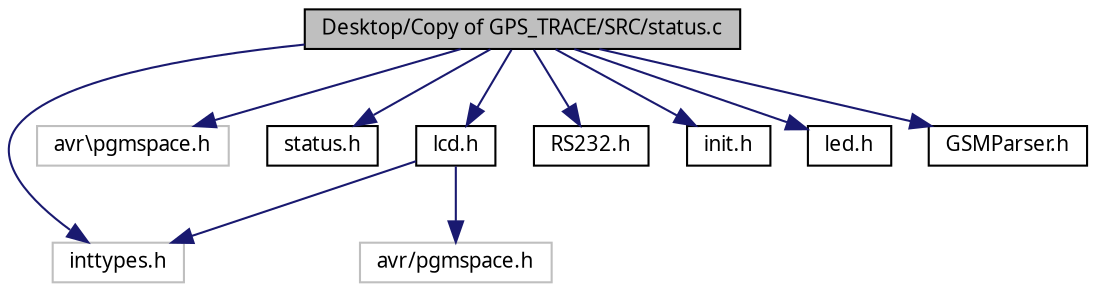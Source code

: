 digraph G
{
  edge [fontname="FreeSans.ttf",fontsize=10,labelfontname="FreeSans.ttf",labelfontsize=10];
  node [fontname="FreeSans.ttf",fontsize=10,shape=record];
  Node1 [label="Desktop/Copy of GPS_TRACE/SRC/status.c",height=0.2,width=0.4,color="black", fillcolor="grey75", style="filled" fontcolor="black"];
  Node1 -> Node2 [color="midnightblue",fontsize=10,style="solid"];
  Node2 [label="inttypes.h",height=0.2,width=0.4,color="grey75", fillcolor="white", style="filled"];
  Node1 -> Node3 [color="midnightblue",fontsize=10,style="solid"];
  Node3 [label="avr\\pgmspace.h",height=0.2,width=0.4,color="grey75", fillcolor="white", style="filled"];
  Node1 -> Node4 [color="midnightblue",fontsize=10,style="solid"];
  Node4 [label="status.h",height=0.2,width=0.4,color="black", fillcolor="white", style="filled",URL="$status_8h.html"];
  Node1 -> Node5 [color="midnightblue",fontsize=10,style="solid"];
  Node5 [label="lcd.h",height=0.2,width=0.4,color="black", fillcolor="white", style="filled",URL="$lcd_8h.html"];
  Node5 -> Node2 [color="midnightblue",fontsize=10,style="solid"];
  Node5 -> Node6 [color="midnightblue",fontsize=10,style="solid"];
  Node6 [label="avr/pgmspace.h",height=0.2,width=0.4,color="grey75", fillcolor="white", style="filled"];
  Node1 -> Node7 [color="midnightblue",fontsize=10,style="solid"];
  Node7 [label="RS232.h",height=0.2,width=0.4,color="black", fillcolor="white", style="filled",URL="$_r_s232_8h.html"];
  Node1 -> Node8 [color="midnightblue",fontsize=10,style="solid"];
  Node8 [label="init.h",height=0.2,width=0.4,color="black", fillcolor="white", style="filled",URL="$init_8h.html"];
  Node1 -> Node9 [color="midnightblue",fontsize=10,style="solid"];
  Node9 [label="led.h",height=0.2,width=0.4,color="black", fillcolor="white", style="filled",URL="$led_8h.html"];
  Node1 -> Node10 [color="midnightblue",fontsize=10,style="solid"];
  Node10 [label="GSMParser.h",height=0.2,width=0.4,color="black", fillcolor="white", style="filled",URL="$_g_s_m_parser_8h.html"];
}
